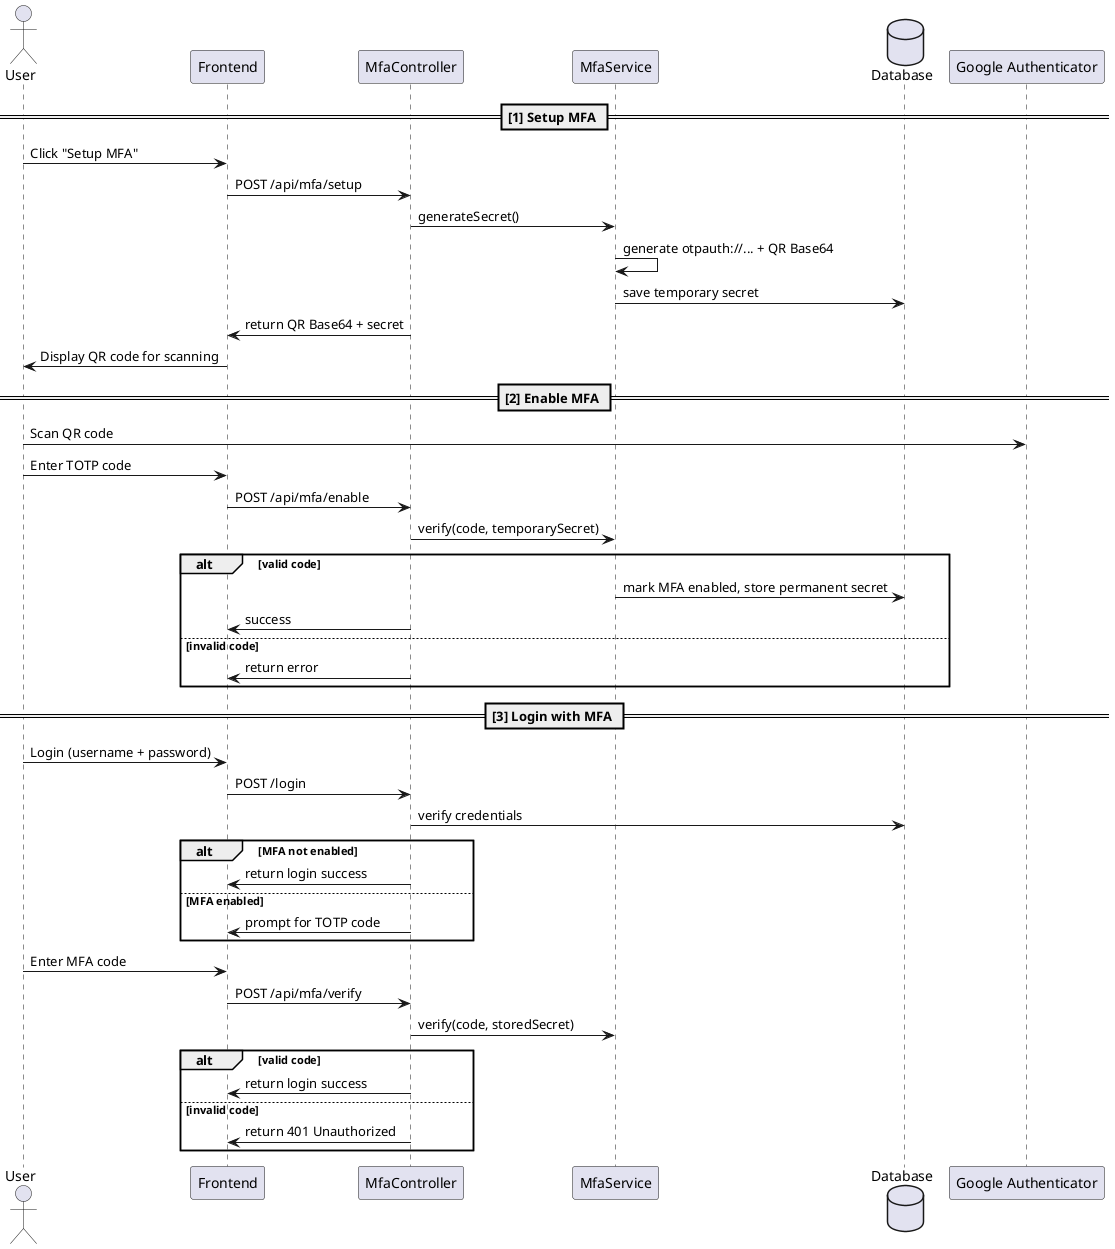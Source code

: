 @startuml
actor User
participant "Frontend" as FE
participant "MfaController" as BE
participant "MfaService"
database "Database" as DB
participant "Google Authenticator" as GA

== [1] Setup MFA ==

User -> FE : Click "Setup MFA"
FE -> BE : POST /api/mfa/setup
BE -> MfaService : generateSecret()
MfaService -> MfaService : generate otpauth://... + QR Base64
MfaService -> DB : save temporary secret
BE -> FE : return QR Base64 + secret
FE -> User : Display QR code for scanning

== [2] Enable MFA ==

User -> GA : Scan QR code
User -> FE : Enter TOTP code
FE -> BE : POST /api/mfa/enable
BE -> MfaService : verify(code, temporarySecret)
alt valid code
    MfaService -> DB : mark MFA enabled, store permanent secret
    BE -> FE : success
else invalid code
    BE -> FE : return error
end

== [3] Login with MFA ==

User -> FE : Login (username + password)
FE -> BE : POST /login
BE -> DB : verify credentials
alt MFA not enabled
    BE -> FE : return login success
else MFA enabled
    BE -> FE : prompt for TOTP code
end

User -> FE : Enter MFA code
FE -> BE : POST /api/mfa/verify
BE -> MfaService : verify(code, storedSecret)
alt valid code
    BE -> FE : return login success
else invalid code
    BE -> FE : return 401 Unauthorized
end

@enduml
